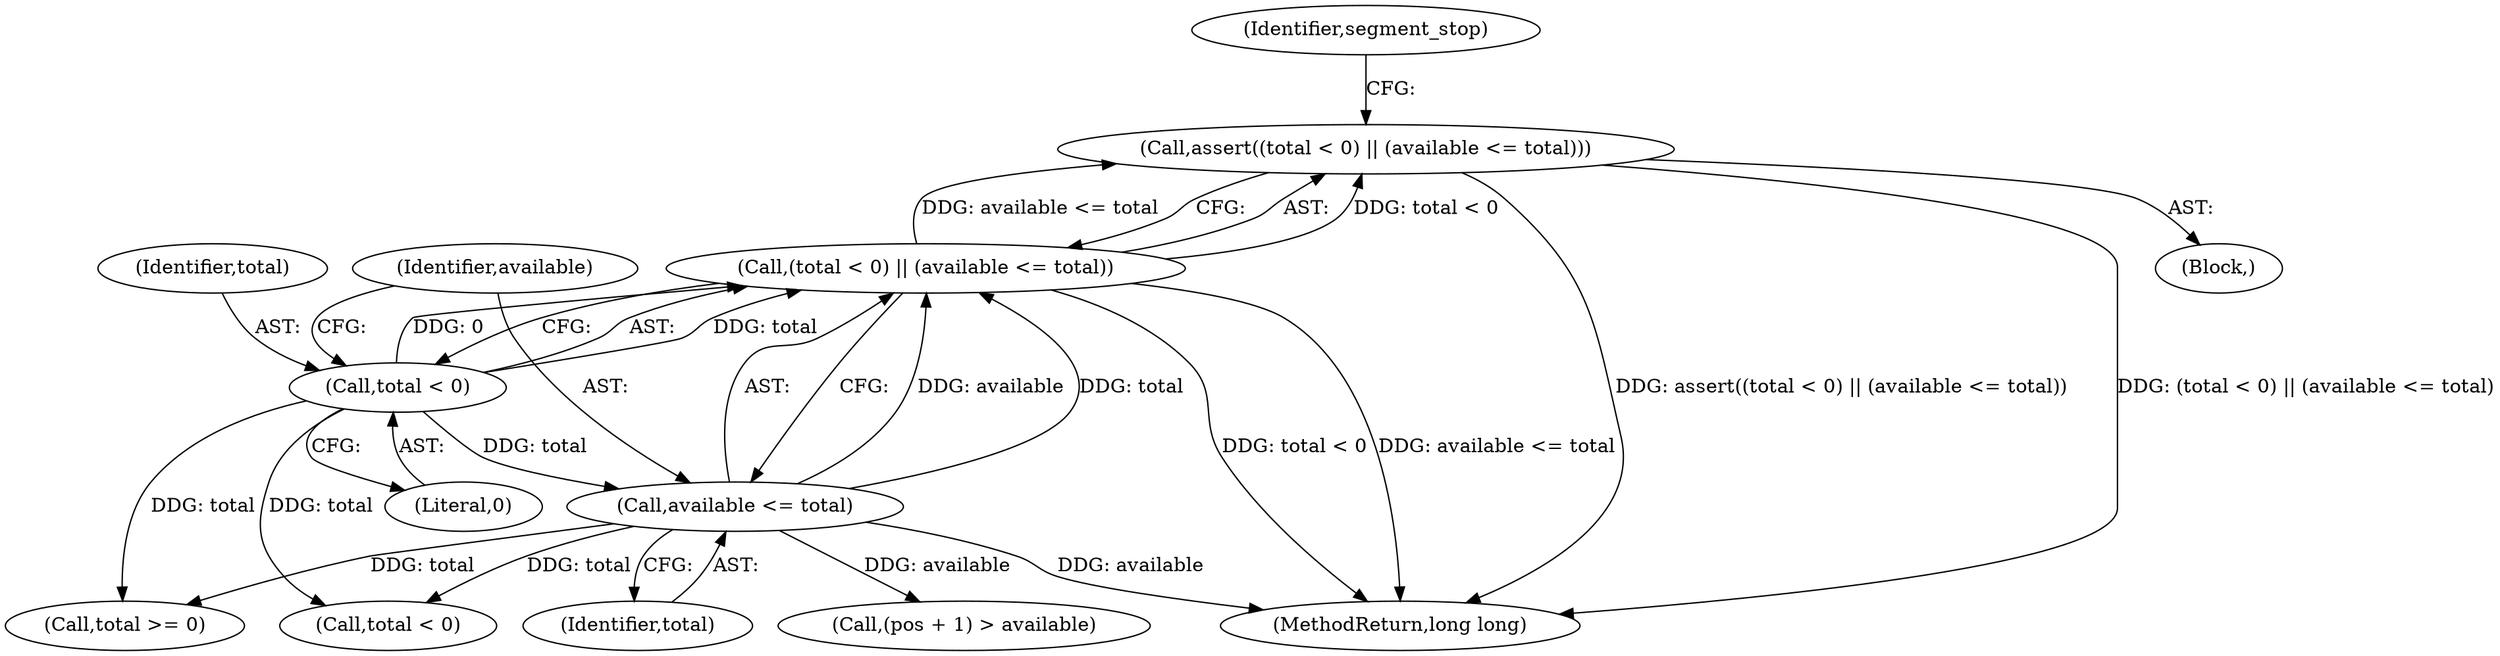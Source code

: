 digraph "1_Android_04839626ed859623901ebd3a5fd483982186b59d_189@API" {
"1000136" [label="(Call,assert((total < 0) || (available <= total)))"];
"1000137" [label="(Call,(total < 0) || (available <= total))"];
"1000138" [label="(Call,total < 0)"];
"1000141" [label="(Call,available <= total)"];
"1000205" [label="(Call,(pos + 1) > available)"];
"1000119" [label="(Block,)"];
"1000180" [label="(Call,total >= 0)"];
"1000138" [label="(Call,total < 0)"];
"1000567" [label="(MethodReturn,long long)"];
"1000136" [label="(Call,assert((total < 0) || (available <= total)))"];
"1000139" [label="(Identifier,total)"];
"1000146" [label="(Identifier,segment_stop)"];
"1000140" [label="(Literal,0)"];
"1000137" [label="(Call,(total < 0) || (available <= total))"];
"1000141" [label="(Call,available <= total)"];
"1000143" [label="(Identifier,total)"];
"1000142" [label="(Identifier,available)"];
"1000162" [label="(Call,total < 0)"];
"1000136" -> "1000119"  [label="AST: "];
"1000136" -> "1000137"  [label="CFG: "];
"1000137" -> "1000136"  [label="AST: "];
"1000146" -> "1000136"  [label="CFG: "];
"1000136" -> "1000567"  [label="DDG: assert((total < 0) || (available <= total))"];
"1000136" -> "1000567"  [label="DDG: (total < 0) || (available <= total)"];
"1000137" -> "1000136"  [label="DDG: total < 0"];
"1000137" -> "1000136"  [label="DDG: available <= total"];
"1000137" -> "1000138"  [label="CFG: "];
"1000137" -> "1000141"  [label="CFG: "];
"1000138" -> "1000137"  [label="AST: "];
"1000141" -> "1000137"  [label="AST: "];
"1000137" -> "1000567"  [label="DDG: available <= total"];
"1000137" -> "1000567"  [label="DDG: total < 0"];
"1000138" -> "1000137"  [label="DDG: total"];
"1000138" -> "1000137"  [label="DDG: 0"];
"1000141" -> "1000137"  [label="DDG: available"];
"1000141" -> "1000137"  [label="DDG: total"];
"1000138" -> "1000140"  [label="CFG: "];
"1000139" -> "1000138"  [label="AST: "];
"1000140" -> "1000138"  [label="AST: "];
"1000142" -> "1000138"  [label="CFG: "];
"1000138" -> "1000141"  [label="DDG: total"];
"1000138" -> "1000162"  [label="DDG: total"];
"1000138" -> "1000180"  [label="DDG: total"];
"1000141" -> "1000143"  [label="CFG: "];
"1000142" -> "1000141"  [label="AST: "];
"1000143" -> "1000141"  [label="AST: "];
"1000141" -> "1000567"  [label="DDG: available"];
"1000141" -> "1000162"  [label="DDG: total"];
"1000141" -> "1000180"  [label="DDG: total"];
"1000141" -> "1000205"  [label="DDG: available"];
}
